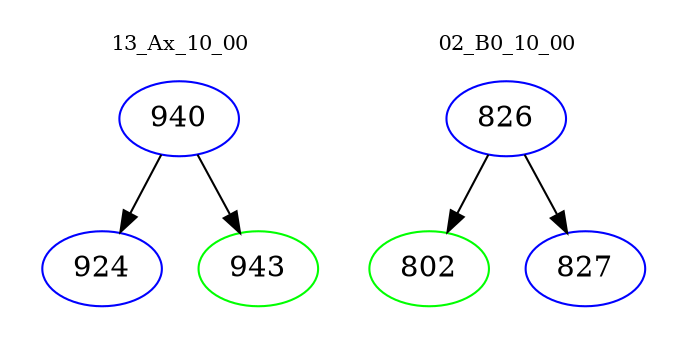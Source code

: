 digraph{
subgraph cluster_0 {
color = white
label = "13_Ax_10_00";
fontsize=10;
T0_940 [label="940", color="blue"]
T0_940 -> T0_924 [color="black"]
T0_924 [label="924", color="blue"]
T0_940 -> T0_943 [color="black"]
T0_943 [label="943", color="green"]
}
subgraph cluster_1 {
color = white
label = "02_B0_10_00";
fontsize=10;
T1_826 [label="826", color="blue"]
T1_826 -> T1_802 [color="black"]
T1_802 [label="802", color="green"]
T1_826 -> T1_827 [color="black"]
T1_827 [label="827", color="blue"]
}
}
